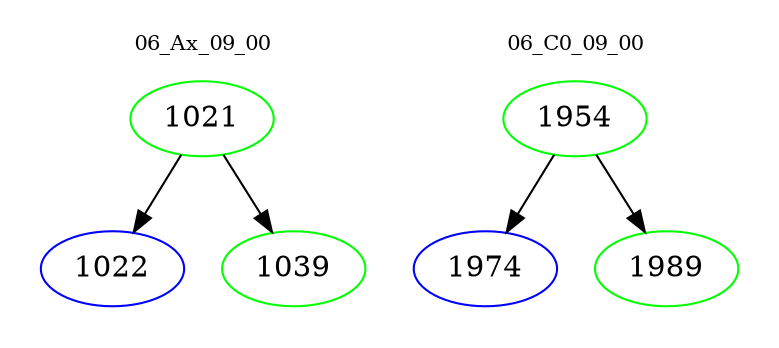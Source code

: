digraph{
subgraph cluster_0 {
color = white
label = "06_Ax_09_00";
fontsize=10;
T0_1021 [label="1021", color="green"]
T0_1021 -> T0_1022 [color="black"]
T0_1022 [label="1022", color="blue"]
T0_1021 -> T0_1039 [color="black"]
T0_1039 [label="1039", color="green"]
}
subgraph cluster_1 {
color = white
label = "06_C0_09_00";
fontsize=10;
T1_1954 [label="1954", color="green"]
T1_1954 -> T1_1974 [color="black"]
T1_1974 [label="1974", color="blue"]
T1_1954 -> T1_1989 [color="black"]
T1_1989 [label="1989", color="green"]
}
}
